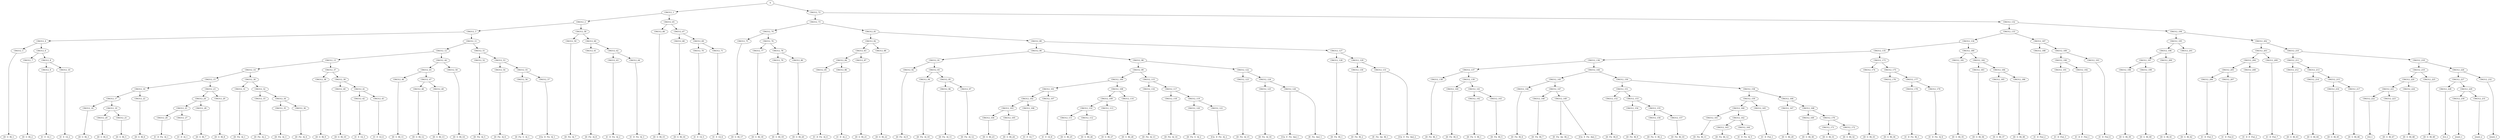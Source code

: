 digraph sample{
"S" -> "C84312_1";
"C84312_1" -> "C84312_2";
"C84312_2" -> "C84312_3";
"C84312_3" -> "C84312_4";
"C84312_4" -> "C84312_5";
"C84312_5" -> "[D  G  B]_1";
"C84312_4" -> "C84312_6";
"C84312_6" -> "C84312_7";
"C84312_7" -> "[D  G  B]_2";
"C84312_6" -> "C84312_8";
"C84312_8" -> "C84312_9";
"C84312_9" -> "[C  E  G]_1";
"C84312_8" -> "C84312_10";
"C84312_10" -> "[C  E  G]_2";
"C84312_3" -> "C84312_11";
"C84312_11" -> "C84312_12";
"C84312_12" -> "C84312_13";
"C84312_13" -> "C84312_14";
"C84312_14" -> "C84312_15";
"C84312_15" -> "C84312_16";
"C84312_16" -> "C84312_17";
"C84312_17" -> "C84312_18";
"C84312_18" -> "[D  G  B]_3";
"C84312_17" -> "C84312_19";
"C84312_19" -> "C84312_20";
"C84312_20" -> "[D  G  B]_4";
"C84312_19" -> "C84312_21";
"C84312_21" -> "[D  G  B]_5";
"C84312_16" -> "C84312_22";
"C84312_22" -> "[D  G  B]_6";
"C84312_15" -> "C84312_23";
"C84312_23" -> "C84312_24";
"C84312_24" -> "C84312_25";
"C84312_25" -> "C84312_26";
"C84312_26" -> "[C  D  Fis  A]_1";
"C84312_25" -> "C84312_27";
"C84312_27" -> "[C  D  A]_1";
"C84312_24" -> "C84312_28";
"C84312_28" -> "[D  G  B]_7";
"C84312_23" -> "C84312_29";
"C84312_29" -> "[D  G  B]_8";
"C84312_14" -> "C84312_30";
"C84312_30" -> "C84312_31";
"C84312_31" -> "[D  Fis  A]_1";
"C84312_30" -> "C84312_32";
"C84312_32" -> "C84312_33";
"C84312_33" -> "[D  Fis  A]_2";
"C84312_32" -> "C84312_34";
"C84312_34" -> "C84312_35";
"C84312_35" -> "[D  Fis  A]_3";
"C84312_34" -> "C84312_36";
"C84312_36" -> "[D  Fis  A]_4";
"C84312_13" -> "C84312_37";
"C84312_37" -> "C84312_38";
"C84312_38" -> "[D  G  B]_9";
"C84312_37" -> "C84312_39";
"C84312_39" -> "C84312_40";
"C84312_40" -> "[D  G  B]_10";
"C84312_39" -> "C84312_41";
"C84312_41" -> "C84312_42";
"C84312_42" -> "[C  E  G]_3";
"C84312_41" -> "C84312_43";
"C84312_43" -> "[C  E  G]_4";
"C84312_12" -> "C84312_44";
"C84312_44" -> "C84312_45";
"C84312_45" -> "C84312_46";
"C84312_46" -> "[D  G  B]_11";
"C84312_45" -> "C84312_47";
"C84312_47" -> "C84312_48";
"C84312_48" -> "[D  G  B]_12";
"C84312_47" -> "C84312_49";
"C84312_49" -> "[D  G  B]_13";
"C84312_44" -> "C84312_50";
"C84312_50" -> "[D  G  B]_14";
"C84312_11" -> "C84312_51";
"C84312_51" -> "C84312_52";
"C84312_52" -> "[D  Fis  A]_5";
"C84312_51" -> "C84312_53";
"C84312_53" -> "C84312_54";
"C84312_54" -> "[D  Fis  A]_6";
"C84312_53" -> "C84312_55";
"C84312_55" -> "C84312_56";
"C84312_56" -> "[D  Fis  G  A]_1";
"C84312_55" -> "C84312_57";
"C84312_57" -> "[Cis  D  Fis  A]_1";
"C84312_2" -> "C84312_58";
"C84312_58" -> "C84312_59";
"C84312_59" -> "[D  Fis  A]_7";
"C84312_58" -> "C84312_60";
"C84312_60" -> "C84312_61";
"C84312_61" -> "[D  Fis  A]_8";
"C84312_60" -> "C84312_62";
"C84312_62" -> "C84312_63";
"C84312_63" -> "[C  D  Fis  A]_2";
"C84312_62" -> "C84312_64";
"C84312_64" -> "[C  D  Fis  A]_3";
"C84312_1" -> "C84312_65";
"C84312_65" -> "C84312_66";
"C84312_66" -> "[D  G  B]_15";
"C84312_65" -> "C84312_67";
"C84312_67" -> "C84312_68";
"C84312_68" -> "[D  G  B]_16";
"C84312_67" -> "C84312_69";
"C84312_69" -> "C84312_70";
"C84312_70" -> "[C  E  G]_5";
"C84312_69" -> "C84312_71";
"C84312_71" -> "[C  E  G]_6";
"S" -> "C84312_72";
"C84312_72" -> "C84312_73";
"C84312_73" -> "C84312_74";
"C84312_74" -> "C84312_75";
"C84312_75" -> "[D  G  B]_17";
"C84312_74" -> "C84312_76";
"C84312_76" -> "C84312_77";
"C84312_77" -> "[D  G  B]_18";
"C84312_76" -> "C84312_78";
"C84312_78" -> "C84312_79";
"C84312_79" -> "[D  G  B]_19";
"C84312_78" -> "C84312_80";
"C84312_80" -> "[D  G  B]_20";
"C84312_73" -> "C84312_81";
"C84312_81" -> "C84312_82";
"C84312_82" -> "C84312_83";
"C84312_83" -> "C84312_84";
"C84312_84" -> "C84312_85";
"C84312_85" -> "[C  D  Fis  A]_4";
"C84312_84" -> "C84312_86";
"C84312_86" -> "[C  D  A]_2";
"C84312_83" -> "C84312_87";
"C84312_87" -> "[D  G  B]_21";
"C84312_82" -> "C84312_88";
"C84312_88" -> "[D  G  B]_22";
"C84312_81" -> "C84312_89";
"C84312_89" -> "C84312_90";
"C84312_90" -> "C84312_91";
"C84312_91" -> "C84312_92";
"C84312_92" -> "[D  Fis  A]_9";
"C84312_91" -> "C84312_93";
"C84312_93" -> "C84312_94";
"C84312_94" -> "[D  Fis  A]_10";
"C84312_93" -> "C84312_95";
"C84312_95" -> "C84312_96";
"C84312_96" -> "[D  Fis  A]_11";
"C84312_95" -> "C84312_97";
"C84312_97" -> "[D  Fis  A]_12";
"C84312_90" -> "C84312_98";
"C84312_98" -> "C84312_99";
"C84312_99" -> "C84312_100";
"C84312_100" -> "C84312_101";
"C84312_101" -> "C84312_102";
"C84312_102" -> "C84312_103";
"C84312_103" -> "C84312_104";
"C84312_104" -> "[D  G  B]_23";
"C84312_103" -> "C84312_105";
"C84312_105" -> "[D  G  B]_24";
"C84312_102" -> "C84312_106";
"C84312_106" -> "[C  E  G]_7";
"C84312_101" -> "C84312_107";
"C84312_107" -> "[C  E  G]_8";
"C84312_100" -> "C84312_108";
"C84312_108" -> "C84312_109";
"C84312_109" -> "C84312_110";
"C84312_110" -> "C84312_111";
"C84312_111" -> "[D  G  B]_25";
"C84312_110" -> "C84312_112";
"C84312_112" -> "[D  G  B]_26";
"C84312_109" -> "C84312_113";
"C84312_113" -> "[D  G  B]_27";
"C84312_108" -> "C84312_114";
"C84312_114" -> "[D  G  B]_28";
"C84312_99" -> "C84312_115";
"C84312_115" -> "C84312_116";
"C84312_116" -> "[D  Fis  A]_13";
"C84312_115" -> "C84312_117";
"C84312_117" -> "C84312_118";
"C84312_118" -> "[D  Fis  A]_14";
"C84312_117" -> "C84312_119";
"C84312_119" -> "C84312_120";
"C84312_120" -> "[D  Fis  G  A]_2";
"C84312_119" -> "C84312_121";
"C84312_121" -> "[Cis  D  Fis  A]_2";
"C84312_98" -> "C84312_122";
"C84312_122" -> "C84312_123";
"C84312_123" -> "[D  Fis  A]_15";
"C84312_122" -> "C84312_124";
"C84312_124" -> "C84312_125";
"C84312_125" -> "[D  Fis  A]_16";
"C84312_124" -> "C84312_126";
"C84312_126" -> "[Cis  E  Fis  Ais]_1";
"C84312_126" -> "[E  Fis  Ais]_1";
"C84312_89" -> "C84312_127";
"C84312_127" -> "C84312_128";
"C84312_128" -> "[D  Fis  B]_1";
"C84312_127" -> "C84312_129";
"C84312_129" -> "C84312_130";
"C84312_130" -> "[D  Fis  B]_2";
"C84312_129" -> "C84312_131";
"C84312_131" -> "[E  Fis  Ais  B]_1";
"C84312_131" -> "[Cis  E  Fis  Ais]_2";
"C84312_72" -> "C84312_132";
"C84312_132" -> "C84312_133";
"C84312_133" -> "C84312_134";
"C84312_134" -> "C84312_135";
"C84312_135" -> "C84312_136";
"C84312_136" -> "C84312_137";
"C84312_137" -> "C84312_138";
"C84312_138" -> "[D  Fis  B]_3";
"C84312_137" -> "C84312_139";
"C84312_139" -> "C84312_140";
"C84312_140" -> "[D  Fis  B]_4";
"C84312_139" -> "C84312_141";
"C84312_141" -> "C84312_142";
"C84312_142" -> "[D  Fis  G  B]_1";
"C84312_141" -> "C84312_143";
"C84312_143" -> "[D  Fis  B]_5";
"C84312_136" -> "C84312_144";
"C84312_144" -> "C84312_145";
"C84312_145" -> "C84312_146";
"C84312_146" -> "[D  Fis  B]_6";
"C84312_145" -> "C84312_147";
"C84312_147" -> "C84312_148";
"C84312_148" -> "[D  Fis  B]_7";
"C84312_147" -> "C84312_149";
"C84312_149" -> "[E  Fis  Ais  B]_2";
"C84312_149" -> "[Cis  E  Fis  Ais]_3";
"C84312_144" -> "C84312_150";
"C84312_150" -> "C84312_151";
"C84312_151" -> "C84312_152";
"C84312_152" -> "[D  Fis  B]_8";
"C84312_151" -> "C84312_153";
"C84312_153" -> "C84312_154";
"C84312_154" -> "[D  Fis  B]_9";
"C84312_153" -> "C84312_155";
"C84312_155" -> "C84312_156";
"C84312_156" -> "[D  Fis  G  B]_2";
"C84312_155" -> "C84312_157";
"C84312_157" -> "[D  Fis  B]_10";
"C84312_150" -> "C84312_158";
"C84312_158" -> "C84312_159";
"C84312_159" -> "C84312_160";
"C84312_160" -> "C84312_161";
"C84312_161" -> "[D  Fis  B]_11";
"C84312_160" -> "C84312_162";
"C84312_162" -> "C84312_163";
"C84312_163" -> "[D  Fis  B]_12";
"C84312_162" -> "C84312_164";
"C84312_164" -> "[C  D  Fis  A]_5";
"C84312_159" -> "C84312_165";
"C84312_165" -> "[C  D  Fis]_1";
"C84312_158" -> "C84312_166";
"C84312_166" -> "C84312_167";
"C84312_167" -> "[D  G  B]_29";
"C84312_166" -> "C84312_168";
"C84312_168" -> "C84312_169";
"C84312_169" -> "[D  G  B]_30";
"C84312_168" -> "C84312_170";
"C84312_170" -> "C84312_171";
"C84312_171" -> "[D  G  B]_31";
"C84312_170" -> "C84312_172";
"C84312_172" -> "[D  G  B]_32";
"C84312_135" -> "C84312_173";
"C84312_173" -> "C84312_174";
"C84312_174" -> "[D  G  B]_33";
"C84312_173" -> "C84312_175";
"C84312_175" -> "C84312_176";
"C84312_176" -> "[D  G  B]_34";
"C84312_175" -> "C84312_177";
"C84312_177" -> "C84312_178";
"C84312_178" -> "[C  D  Fis  B]_1";
"C84312_177" -> "C84312_179";
"C84312_179" -> "[C  D  Fis  A]_6";
"C84312_134" -> "C84312_180";
"C84312_180" -> "C84312_181";
"C84312_181" -> "[D  G  B]_35";
"C84312_180" -> "C84312_182";
"C84312_182" -> "C84312_183";
"C84312_183" -> "[D  G  B]_36";
"C84312_182" -> "C84312_184";
"C84312_184" -> "C84312_185";
"C84312_185" -> "[D  G  B]_37";
"C84312_184" -> "C84312_186";
"C84312_186" -> "[D  G  B]_38";
"C84312_133" -> "C84312_187";
"C84312_187" -> "C84312_188";
"C84312_188" -> "[C  D  Fis]_2";
"C84312_187" -> "C84312_189";
"C84312_189" -> "C84312_190";
"C84312_190" -> "C84312_191";
"C84312_191" -> "[C  D  Fis]_3";
"C84312_190" -> "C84312_192";
"C84312_192" -> "[C  D  E  Fis]_1";
"C84312_189" -> "C84312_193";
"C84312_193" -> "[C  D  Fis]_4";
"C84312_132" -> "C84312_194";
"C84312_194" -> "C84312_195";
"C84312_195" -> "C84312_196";
"C84312_196" -> "C84312_197";
"C84312_197" -> "C84312_198";
"C84312_198" -> "[D  G  B]_39";
"C84312_197" -> "C84312_199";
"C84312_199" -> "[D  G  B]_40";
"C84312_196" -> "C84312_200";
"C84312_200" -> "[D  G  B]_41";
"C84312_195" -> "C84312_201";
"C84312_201" -> "[D  G  B]_42";
"C84312_194" -> "C84312_202";
"C84312_202" -> "C84312_203";
"C84312_203" -> "C84312_204";
"C84312_204" -> "C84312_205";
"C84312_205" -> "C84312_206";
"C84312_206" -> "[C  D  Fis]_5";
"C84312_205" -> "C84312_207";
"C84312_207" -> "[C  D  Fis]_6";
"C84312_204" -> "C84312_208";
"C84312_208" -> "[C  D  E  Fis]_2";
"C84312_203" -> "C84312_209";
"C84312_209" -> "[C  D  Fis]_7";
"C84312_202" -> "C84312_210";
"C84312_210" -> "C84312_211";
"C84312_211" -> "C84312_212";
"C84312_212" -> "[D  G  B]_43";
"C84312_211" -> "C84312_213";
"C84312_213" -> "C84312_214";
"C84312_214" -> "[D  G  B]_44";
"C84312_213" -> "C84312_215";
"C84312_215" -> "C84312_216";
"C84312_216" -> "[D  G  B]_45";
"C84312_215" -> "C84312_217";
"C84312_217" -> "[D  G  B]_46";
"C84312_210" -> "C84312_218";
"C84312_218" -> "C84312_219";
"C84312_219" -> "C84312_220";
"C84312_220" -> "C84312_221";
"C84312_221" -> "C84312_222";
"C84312_222" -> "[G]_1";
"C84312_221" -> "C84312_223";
"C84312_223" -> "[D  G  B]_47";
"C84312_220" -> "C84312_224";
"C84312_224" -> "[D  G  B]_48";
"C84312_219" -> "C84312_225";
"C84312_225" -> "[D  G  B]_49";
"C84312_218" -> "C84312_226";
"C84312_226" -> "C84312_227";
"C84312_227" -> "C84312_228";
"C84312_228" -> "[G]_2";
"C84312_227" -> "C84312_229";
"C84312_229" -> "C84312_230";
"C84312_230" -> "[rest]_1";
"C84312_229" -> "C84312_231";
"C84312_231" -> "[rest]_2";
"C84312_226" -> "C84312_232";
"C84312_232" -> "[rest]_3";

{rank = min; "S";}
{rank = same; "C84312_1"; "C84312_72";}
{rank = same; "C84312_2"; "C84312_65"; "C84312_73"; "C84312_132";}
{rank = same; "C84312_3"; "C84312_58"; "C84312_66"; "C84312_67"; "C84312_74"; "C84312_81"; "C84312_133"; "C84312_194";}
{rank = same; "C84312_4"; "C84312_11"; "C84312_59"; "C84312_60"; "C84312_68"; "C84312_69"; "C84312_75"; "C84312_76"; "C84312_82"; "C84312_89"; "C84312_134"; "C84312_187"; "C84312_195"; "C84312_202";}
{rank = same; "C84312_5"; "C84312_6"; "C84312_12"; "C84312_51"; "C84312_61"; "C84312_62"; "C84312_70"; "C84312_71"; "C84312_77"; "C84312_78"; "C84312_83"; "C84312_88"; "C84312_90"; "C84312_127"; "C84312_135"; "C84312_180"; "C84312_188"; "C84312_189"; "C84312_196"; "C84312_201"; "C84312_203"; "C84312_210";}
{rank = same; "C84312_7"; "C84312_8"; "C84312_13"; "C84312_44"; "C84312_52"; "C84312_53"; "C84312_63"; "C84312_64"; "C84312_79"; "C84312_80"; "C84312_84"; "C84312_87"; "C84312_91"; "C84312_98"; "C84312_128"; "C84312_129"; "C84312_136"; "C84312_173"; "C84312_181"; "C84312_182"; "C84312_190"; "C84312_193"; "C84312_197"; "C84312_200"; "C84312_204"; "C84312_209"; "C84312_211"; "C84312_218";}
{rank = same; "C84312_9"; "C84312_10"; "C84312_14"; "C84312_37"; "C84312_45"; "C84312_50"; "C84312_54"; "C84312_55"; "C84312_85"; "C84312_86"; "C84312_92"; "C84312_93"; "C84312_99"; "C84312_122"; "C84312_130"; "C84312_131"; "C84312_137"; "C84312_144"; "C84312_174"; "C84312_175"; "C84312_183"; "C84312_184"; "C84312_191"; "C84312_192"; "C84312_198"; "C84312_199"; "C84312_205"; "C84312_208"; "C84312_212"; "C84312_213"; "C84312_219"; "C84312_226";}
{rank = same; "C84312_15"; "C84312_30"; "C84312_38"; "C84312_39"; "C84312_46"; "C84312_47"; "C84312_56"; "C84312_57"; "C84312_94"; "C84312_95"; "C84312_100"; "C84312_115"; "C84312_123"; "C84312_124"; "C84312_138"; "C84312_139"; "C84312_145"; "C84312_150"; "C84312_176"; "C84312_177"; "C84312_185"; "C84312_186"; "C84312_206"; "C84312_207"; "C84312_214"; "C84312_215"; "C84312_220"; "C84312_225"; "C84312_227"; "C84312_232";}
{rank = same; "C84312_16"; "C84312_23"; "C84312_31"; "C84312_32"; "C84312_40"; "C84312_41"; "C84312_48"; "C84312_49"; "C84312_96"; "C84312_97"; "C84312_101"; "C84312_108"; "C84312_116"; "C84312_117"; "C84312_125"; "C84312_126"; "C84312_140"; "C84312_141"; "C84312_146"; "C84312_147"; "C84312_151"; "C84312_158"; "C84312_178"; "C84312_179"; "C84312_216"; "C84312_217"; "C84312_221"; "C84312_224"; "C84312_228"; "C84312_229";}
{rank = same; "C84312_17"; "C84312_22"; "C84312_24"; "C84312_29"; "C84312_33"; "C84312_34"; "C84312_42"; "C84312_43"; "C84312_102"; "C84312_107"; "C84312_109"; "C84312_114"; "C84312_118"; "C84312_119"; "C84312_142"; "C84312_143"; "C84312_148"; "C84312_149"; "C84312_152"; "C84312_153"; "C84312_159"; "C84312_166"; "C84312_222"; "C84312_223"; "C84312_230"; "C84312_231";}
{rank = same; "C84312_18"; "C84312_19"; "C84312_25"; "C84312_28"; "C84312_35"; "C84312_36"; "C84312_103"; "C84312_106"; "C84312_110"; "C84312_113"; "C84312_120"; "C84312_121"; "C84312_154"; "C84312_155"; "C84312_160"; "C84312_165"; "C84312_167"; "C84312_168";}
{rank = same; "C84312_20"; "C84312_21"; "C84312_26"; "C84312_27"; "C84312_104"; "C84312_105"; "C84312_111"; "C84312_112"; "C84312_156"; "C84312_157"; "C84312_161"; "C84312_162"; "C84312_169"; "C84312_170";}
{rank = same; "C84312_163"; "C84312_164"; "C84312_171"; "C84312_172";}
{rank = same; "[C  D  A]_1"; "[C  D  A]_2"; "[C  D  E  Fis]_1"; "[C  D  E  Fis]_2"; "[C  D  Fis  A]_1"; "[C  D  Fis  A]_2"; "[C  D  Fis  A]_3"; "[C  D  Fis  A]_4"; "[C  D  Fis  A]_5"; "[C  D  Fis  A]_6"; "[C  D  Fis  B]_1"; "[C  D  Fis]_1"; "[C  D  Fis]_2"; "[C  D  Fis]_3"; "[C  D  Fis]_4"; "[C  D  Fis]_5"; "[C  D  Fis]_6"; "[C  D  Fis]_7"; "[C  E  G]_1"; "[C  E  G]_2"; "[C  E  G]_3"; "[C  E  G]_4"; "[C  E  G]_5"; "[C  E  G]_6"; "[C  E  G]_7"; "[C  E  G]_8"; "[Cis  D  Fis  A]_1"; "[Cis  D  Fis  A]_2"; "[Cis  E  Fis  Ais]_1"; "[Cis  E  Fis  Ais]_2"; "[Cis  E  Fis  Ais]_3"; "[D  Fis  A]_1"; "[D  Fis  A]_2"; "[D  Fis  A]_3"; "[D  Fis  A]_4"; "[D  Fis  A]_5"; "[D  Fis  A]_6"; "[D  Fis  A]_7"; "[D  Fis  A]_8"; "[D  Fis  A]_9"; "[D  Fis  A]_10"; "[D  Fis  A]_11"; "[D  Fis  A]_12"; "[D  Fis  A]_13"; "[D  Fis  A]_14"; "[D  Fis  A]_15"; "[D  Fis  A]_16"; "[D  Fis  B]_1"; "[D  Fis  B]_2"; "[D  Fis  B]_3"; "[D  Fis  B]_4"; "[D  Fis  B]_5"; "[D  Fis  B]_6"; "[D  Fis  B]_7"; "[D  Fis  B]_8"; "[D  Fis  B]_9"; "[D  Fis  B]_10"; "[D  Fis  B]_11"; "[D  Fis  B]_12"; "[D  Fis  G  A]_1"; "[D  Fis  G  A]_2"; "[D  Fis  G  B]_1"; "[D  Fis  G  B]_2"; "[D  G  B]_1"; "[D  G  B]_2"; "[D  G  B]_3"; "[D  G  B]_4"; "[D  G  B]_5"; "[D  G  B]_6"; "[D  G  B]_7"; "[D  G  B]_8"; "[D  G  B]_9"; "[D  G  B]_10"; "[D  G  B]_11"; "[D  G  B]_12"; "[D  G  B]_13"; "[D  G  B]_14"; "[D  G  B]_15"; "[D  G  B]_16"; "[D  G  B]_17"; "[D  G  B]_18"; "[D  G  B]_19"; "[D  G  B]_20"; "[D  G  B]_21"; "[D  G  B]_22"; "[D  G  B]_23"; "[D  G  B]_24"; "[D  G  B]_25"; "[D  G  B]_26"; "[D  G  B]_27"; "[D  G  B]_28"; "[D  G  B]_29"; "[D  G  B]_30"; "[D  G  B]_31"; "[D  G  B]_32"; "[D  G  B]_33"; "[D  G  B]_34"; "[D  G  B]_35"; "[D  G  B]_36"; "[D  G  B]_37"; "[D  G  B]_38"; "[D  G  B]_39"; "[D  G  B]_40"; "[D  G  B]_41"; "[D  G  B]_42"; "[D  G  B]_43"; "[D  G  B]_44"; "[D  G  B]_45"; "[D  G  B]_46"; "[D  G  B]_47"; "[D  G  B]_48"; "[D  G  B]_49"; "[E  Fis  Ais  B]_1"; "[E  Fis  Ais  B]_2"; "[E  Fis  Ais]_1"; "[G]_1"; "[G]_2"; "[rest]_1"; "[rest]_2"; "[rest]_3";}
}